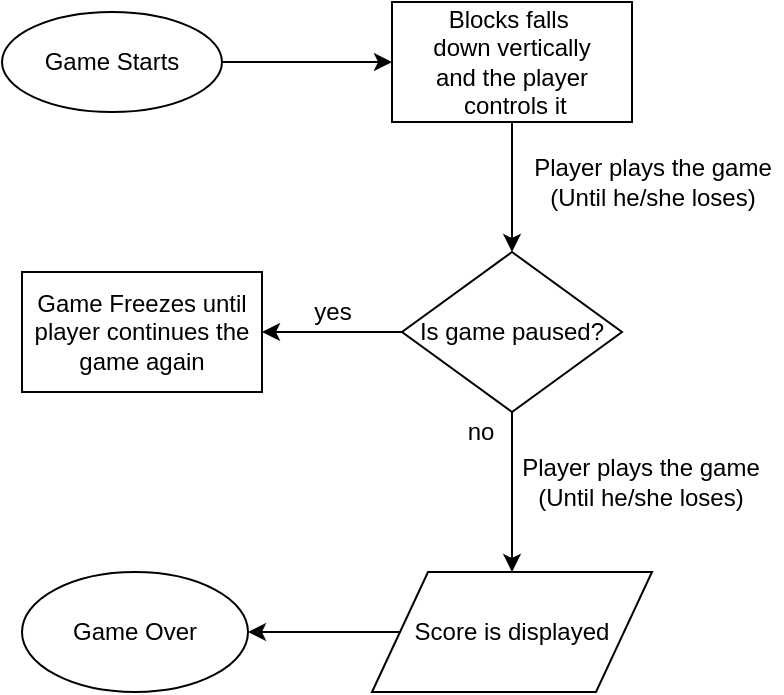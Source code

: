 <mxfile version="13.1.5" type="device"><diagram id="C5RBs43oDa-KdzZeNtuy" name="Page-1"><mxGraphModel dx="855" dy="414" grid="1" gridSize="10" guides="1" tooltips="1" connect="1" arrows="1" fold="1" page="1" pageScale="1" pageWidth="827" pageHeight="1169" math="0" shadow="0"><root><mxCell id="WIyWlLk6GJQsqaUBKTNV-0"/><mxCell id="WIyWlLk6GJQsqaUBKTNV-1" parent="WIyWlLk6GJQsqaUBKTNV-0"/><mxCell id="frrUFvYZhTp7zTKtZkvz-11" style="edgeStyle=orthogonalEdgeStyle;rounded=0;orthogonalLoop=1;jettySize=auto;html=1;entryX=0;entryY=0.5;entryDx=0;entryDy=0;" edge="1" parent="WIyWlLk6GJQsqaUBKTNV-1" source="frrUFvYZhTp7zTKtZkvz-0" target="frrUFvYZhTp7zTKtZkvz-8"><mxGeometry relative="1" as="geometry"/></mxCell><mxCell id="frrUFvYZhTp7zTKtZkvz-0" value="Game Starts" style="ellipse;whiteSpace=wrap;html=1;" vertex="1" parent="WIyWlLk6GJQsqaUBKTNV-1"><mxGeometry x="190" y="100" width="110" height="50" as="geometry"/></mxCell><mxCell id="frrUFvYZhTp7zTKtZkvz-2" value="Game Over" style="ellipse;whiteSpace=wrap;html=1;" vertex="1" parent="WIyWlLk6GJQsqaUBKTNV-1"><mxGeometry x="200" y="380" width="113" height="60" as="geometry"/></mxCell><mxCell id="frrUFvYZhTp7zTKtZkvz-15" style="edgeStyle=orthogonalEdgeStyle;rounded=0;orthogonalLoop=1;jettySize=auto;html=1;entryX=1;entryY=0.5;entryDx=0;entryDy=0;" edge="1" parent="WIyWlLk6GJQsqaUBKTNV-1" source="frrUFvYZhTp7zTKtZkvz-3" target="frrUFvYZhTp7zTKtZkvz-2"><mxGeometry relative="1" as="geometry"/></mxCell><mxCell id="frrUFvYZhTp7zTKtZkvz-3" value="Score is displayed" style="shape=parallelogram;perimeter=parallelogramPerimeter;whiteSpace=wrap;html=1;" vertex="1" parent="WIyWlLk6GJQsqaUBKTNV-1"><mxGeometry x="375" y="380" width="140" height="60" as="geometry"/></mxCell><mxCell id="frrUFvYZhTp7zTKtZkvz-7" value="Player plays the game&lt;br&gt;(Until he/she loses)" style="text;html=1;align=center;verticalAlign=middle;resizable=0;points=[];autosize=1;" vertex="1" parent="WIyWlLk6GJQsqaUBKTNV-1"><mxGeometry x="450" y="170" width="130" height="30" as="geometry"/></mxCell><mxCell id="frrUFvYZhTp7zTKtZkvz-12" style="edgeStyle=orthogonalEdgeStyle;rounded=0;orthogonalLoop=1;jettySize=auto;html=1;" edge="1" parent="WIyWlLk6GJQsqaUBKTNV-1" source="frrUFvYZhTp7zTKtZkvz-8" target="frrUFvYZhTp7zTKtZkvz-9"><mxGeometry relative="1" as="geometry"/></mxCell><mxCell id="frrUFvYZhTp7zTKtZkvz-8" value="&lt;span&gt;Blocks falls&amp;nbsp;&lt;/span&gt;&lt;br&gt;&lt;span&gt;down vertically&lt;/span&gt;&lt;br&gt;&lt;span&gt;and the player&lt;/span&gt;&lt;br&gt;&lt;span&gt;&amp;nbsp;controls it&lt;/span&gt;" style="rounded=0;whiteSpace=wrap;html=1;" vertex="1" parent="WIyWlLk6GJQsqaUBKTNV-1"><mxGeometry x="385" y="95" width="120" height="60" as="geometry"/></mxCell><mxCell id="frrUFvYZhTp7zTKtZkvz-13" style="edgeStyle=orthogonalEdgeStyle;rounded=0;orthogonalLoop=1;jettySize=auto;html=1;entryX=1;entryY=0.5;entryDx=0;entryDy=0;" edge="1" parent="WIyWlLk6GJQsqaUBKTNV-1" source="frrUFvYZhTp7zTKtZkvz-9" target="frrUFvYZhTp7zTKtZkvz-10"><mxGeometry relative="1" as="geometry"/></mxCell><mxCell id="frrUFvYZhTp7zTKtZkvz-14" style="edgeStyle=orthogonalEdgeStyle;rounded=0;orthogonalLoop=1;jettySize=auto;html=1;" edge="1" parent="WIyWlLk6GJQsqaUBKTNV-1" source="frrUFvYZhTp7zTKtZkvz-9"><mxGeometry relative="1" as="geometry"><mxPoint x="445" y="380" as="targetPoint"/></mxGeometry></mxCell><mxCell id="frrUFvYZhTp7zTKtZkvz-9" value="Is game paused?" style="rhombus;whiteSpace=wrap;html=1;" vertex="1" parent="WIyWlLk6GJQsqaUBKTNV-1"><mxGeometry x="390" y="220" width="110" height="80" as="geometry"/></mxCell><mxCell id="frrUFvYZhTp7zTKtZkvz-10" value="Game Freezes until player continues the game again" style="rounded=0;whiteSpace=wrap;html=1;" vertex="1" parent="WIyWlLk6GJQsqaUBKTNV-1"><mxGeometry x="200" y="230" width="120" height="60" as="geometry"/></mxCell><mxCell id="frrUFvYZhTp7zTKtZkvz-18" value="Player plays the game&lt;br&gt;(Until he/she loses)" style="text;html=1;align=center;verticalAlign=middle;resizable=0;points=[];autosize=1;" vertex="1" parent="WIyWlLk6GJQsqaUBKTNV-1"><mxGeometry x="444" y="320" width="130" height="30" as="geometry"/></mxCell><mxCell id="frrUFvYZhTp7zTKtZkvz-19" value="yes" style="text;html=1;align=center;verticalAlign=middle;resizable=0;points=[];autosize=1;" vertex="1" parent="WIyWlLk6GJQsqaUBKTNV-1"><mxGeometry x="340" y="240" width="30" height="20" as="geometry"/></mxCell><mxCell id="frrUFvYZhTp7zTKtZkvz-20" value="no" style="text;html=1;align=center;verticalAlign=middle;resizable=0;points=[];autosize=1;" vertex="1" parent="WIyWlLk6GJQsqaUBKTNV-1"><mxGeometry x="414" y="300" width="30" height="20" as="geometry"/></mxCell></root></mxGraphModel></diagram></mxfile>